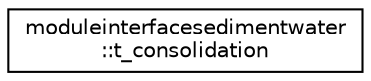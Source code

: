 digraph "Graphical Class Hierarchy"
{
 // LATEX_PDF_SIZE
  edge [fontname="Helvetica",fontsize="10",labelfontname="Helvetica",labelfontsize="10"];
  node [fontname="Helvetica",fontsize="10",shape=record];
  rankdir="LR";
  Node0 [label="moduleinterfacesedimentwater\l::t_consolidation",height=0.2,width=0.4,color="black", fillcolor="white", style="filled",URL="$structmoduleinterfacesedimentwater_1_1t__consolidation.html",tooltip=" "];
}
